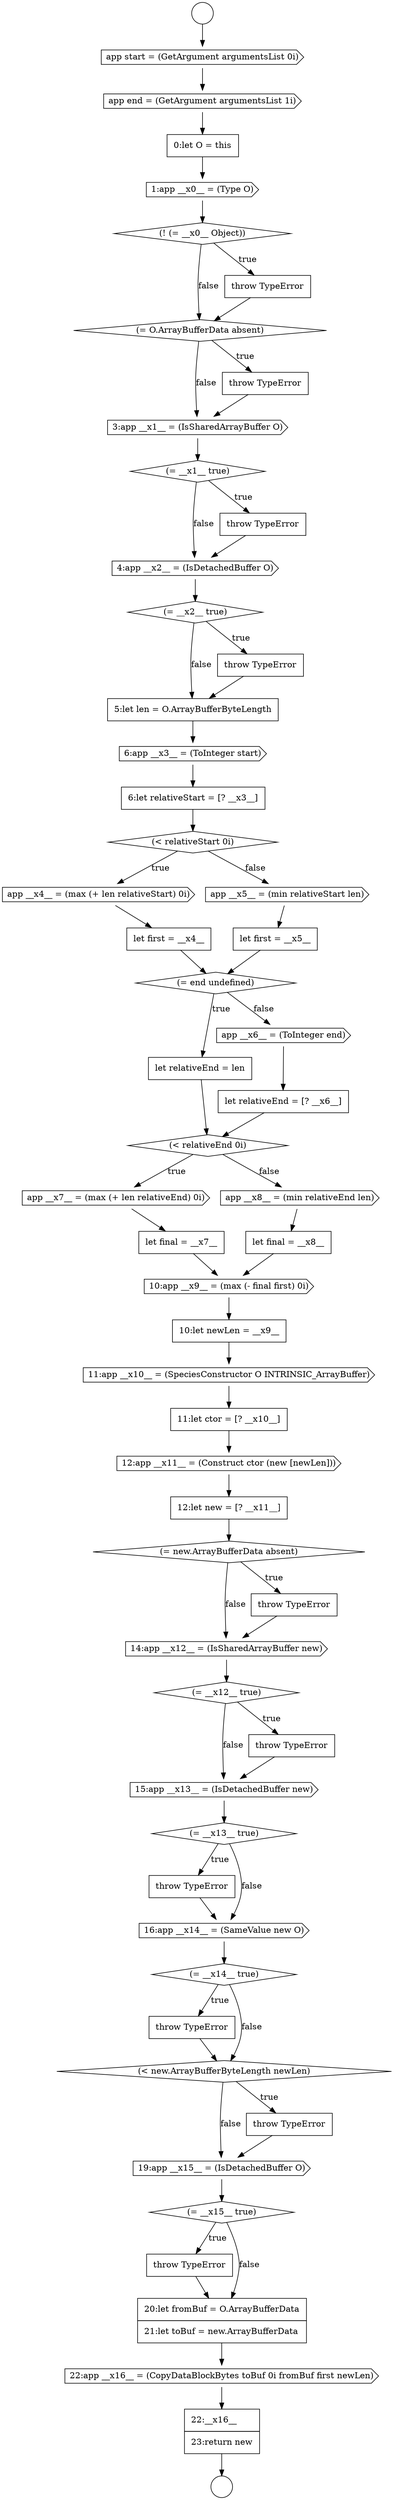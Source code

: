 digraph {
  node0 [shape=circle label=" " color="black" fillcolor="white" style=filled]
  node5 [shape=cds, label=<<font color="black">1:app __x0__ = (Type O)</font>> color="black" fillcolor="white" style=filled]
  node1 [shape=circle label=" " color="black" fillcolor="white" style=filled]
  node6 [shape=diamond, label=<<font color="black">(! (= __x0__ Object))</font>> color="black" fillcolor="white" style=filled]
  node2 [shape=cds, label=<<font color="black">app start = (GetArgument argumentsList 0i)</font>> color="black" fillcolor="white" style=filled]
  node8 [shape=diamond, label=<<font color="black">(= O.ArrayBufferData absent)</font>> color="black" fillcolor="white" style=filled]
  node4 [shape=none, margin=0, label=<<font color="black">
    <table border="0" cellborder="1" cellspacing="0" cellpadding="10">
      <tr><td align="left">0:let O = this</td></tr>
    </table>
  </font>> color="black" fillcolor="white" style=filled]
  node10 [shape=cds, label=<<font color="black">3:app __x1__ = (IsSharedArrayBuffer O)</font>> color="black" fillcolor="white" style=filled]
  node56 [shape=cds, label=<<font color="black">22:app __x16__ = (CopyDataBlockBytes toBuf 0i fromBuf first newLen)</font>> color="black" fillcolor="white" style=filled]
  node42 [shape=diamond, label=<<font color="black">(= __x12__ true)</font>> color="black" fillcolor="white" style=filled]
  node24 [shape=diamond, label=<<font color="black">(= end undefined)</font>> color="black" fillcolor="white" style=filled]
  node37 [shape=cds, label=<<font color="black">12:app __x11__ = (Construct ctor (new [newLen]))</font>> color="black" fillcolor="white" style=filled]
  node25 [shape=none, margin=0, label=<<font color="black">
    <table border="0" cellborder="1" cellspacing="0" cellpadding="10">
      <tr><td align="left">let relativeEnd = len</td></tr>
    </table>
  </font>> color="black" fillcolor="white" style=filled]
  node52 [shape=cds, label=<<font color="black">19:app __x15__ = (IsDetachedBuffer O)</font>> color="black" fillcolor="white" style=filled]
  node14 [shape=diamond, label=<<font color="black">(= __x2__ true)</font>> color="black" fillcolor="white" style=filled]
  node20 [shape=cds, label=<<font color="black">app __x4__ = (max (+ len relativeStart) 0i)</font>> color="black" fillcolor="white" style=filled]
  node46 [shape=none, margin=0, label=<<font color="black">
    <table border="0" cellborder="1" cellspacing="0" cellpadding="10">
      <tr><td align="left">throw TypeError</td></tr>
    </table>
  </font>> color="black" fillcolor="white" style=filled]
  node57 [shape=none, margin=0, label=<<font color="black">
    <table border="0" cellborder="1" cellspacing="0" cellpadding="10">
      <tr><td align="left">22:__x16__</td></tr>
      <tr><td align="left">23:return new</td></tr>
    </table>
  </font>> color="black" fillcolor="white" style=filled]
  node29 [shape=cds, label=<<font color="black">app __x7__ = (max (+ len relativeEnd) 0i)</font>> color="black" fillcolor="white" style=filled]
  node21 [shape=none, margin=0, label=<<font color="black">
    <table border="0" cellborder="1" cellspacing="0" cellpadding="10">
      <tr><td align="left">let first = __x4__</td></tr>
    </table>
  </font>> color="black" fillcolor="white" style=filled]
  node33 [shape=cds, label=<<font color="black">10:app __x9__ = (max (- final first) 0i)</font>> color="black" fillcolor="white" style=filled]
  node28 [shape=diamond, label=<<font color="black">(&lt; relativeEnd 0i)</font>> color="black" fillcolor="white" style=filled]
  node38 [shape=none, margin=0, label=<<font color="black">
    <table border="0" cellborder="1" cellspacing="0" cellpadding="10">
      <tr><td align="left">12:let new = [? __x11__]</td></tr>
    </table>
  </font>> color="black" fillcolor="white" style=filled]
  node9 [shape=none, margin=0, label=<<font color="black">
    <table border="0" cellborder="1" cellspacing="0" cellpadding="10">
      <tr><td align="left">throw TypeError</td></tr>
    </table>
  </font>> color="black" fillcolor="white" style=filled]
  node53 [shape=diamond, label=<<font color="black">(= __x15__ true)</font>> color="black" fillcolor="white" style=filled]
  node13 [shape=cds, label=<<font color="black">4:app __x2__ = (IsDetachedBuffer O)</font>> color="black" fillcolor="white" style=filled]
  node41 [shape=cds, label=<<font color="black">14:app __x12__ = (IsSharedArrayBuffer new)</font>> color="black" fillcolor="white" style=filled]
  node45 [shape=diamond, label=<<font color="black">(= __x13__ true)</font>> color="black" fillcolor="white" style=filled]
  node17 [shape=cds, label=<<font color="black">6:app __x3__ = (ToInteger start)</font>> color="black" fillcolor="white" style=filled]
  node32 [shape=none, margin=0, label=<<font color="black">
    <table border="0" cellborder="1" cellspacing="0" cellpadding="10">
      <tr><td align="left">let final = __x8__</td></tr>
    </table>
  </font>> color="black" fillcolor="white" style=filled]
  node34 [shape=none, margin=0, label=<<font color="black">
    <table border="0" cellborder="1" cellspacing="0" cellpadding="10">
      <tr><td align="left">10:let newLen = __x9__</td></tr>
    </table>
  </font>> color="black" fillcolor="white" style=filled]
  node22 [shape=cds, label=<<font color="black">app __x5__ = (min relativeStart len)</font>> color="black" fillcolor="white" style=filled]
  node44 [shape=cds, label=<<font color="black">15:app __x13__ = (IsDetachedBuffer new)</font>> color="black" fillcolor="white" style=filled]
  node27 [shape=none, margin=0, label=<<font color="black">
    <table border="0" cellborder="1" cellspacing="0" cellpadding="10">
      <tr><td align="left">let relativeEnd = [? __x6__]</td></tr>
    </table>
  </font>> color="black" fillcolor="white" style=filled]
  node12 [shape=none, margin=0, label=<<font color="black">
    <table border="0" cellborder="1" cellspacing="0" cellpadding="10">
      <tr><td align="left">throw TypeError</td></tr>
    </table>
  </font>> color="black" fillcolor="white" style=filled]
  node54 [shape=none, margin=0, label=<<font color="black">
    <table border="0" cellborder="1" cellspacing="0" cellpadding="10">
      <tr><td align="left">throw TypeError</td></tr>
    </table>
  </font>> color="black" fillcolor="white" style=filled]
  node49 [shape=none, margin=0, label=<<font color="black">
    <table border="0" cellborder="1" cellspacing="0" cellpadding="10">
      <tr><td align="left">throw TypeError</td></tr>
    </table>
  </font>> color="black" fillcolor="white" style=filled]
  node7 [shape=none, margin=0, label=<<font color="black">
    <table border="0" cellborder="1" cellspacing="0" cellpadding="10">
      <tr><td align="left">throw TypeError</td></tr>
    </table>
  </font>> color="black" fillcolor="white" style=filled]
  node39 [shape=diamond, label=<<font color="black">(= new.ArrayBufferData absent)</font>> color="black" fillcolor="white" style=filled]
  node3 [shape=cds, label=<<font color="black">app end = (GetArgument argumentsList 1i)</font>> color="black" fillcolor="white" style=filled]
  node35 [shape=cds, label=<<font color="black">11:app __x10__ = (SpeciesConstructor O INTRINSIC_ArrayBuffer)</font>> color="black" fillcolor="white" style=filled]
  node48 [shape=diamond, label=<<font color="black">(= __x14__ true)</font>> color="black" fillcolor="white" style=filled]
  node18 [shape=none, margin=0, label=<<font color="black">
    <table border="0" cellborder="1" cellspacing="0" cellpadding="10">
      <tr><td align="left">6:let relativeStart = [? __x3__]</td></tr>
    </table>
  </font>> color="black" fillcolor="white" style=filled]
  node50 [shape=diamond, label=<<font color="black">(&lt; new.ArrayBufferByteLength newLen)</font>> color="black" fillcolor="white" style=filled]
  node16 [shape=none, margin=0, label=<<font color="black">
    <table border="0" cellborder="1" cellspacing="0" cellpadding="10">
      <tr><td align="left">5:let len = O.ArrayBufferByteLength</td></tr>
    </table>
  </font>> color="black" fillcolor="white" style=filled]
  node31 [shape=cds, label=<<font color="black">app __x8__ = (min relativeEnd len)</font>> color="black" fillcolor="white" style=filled]
  node11 [shape=diamond, label=<<font color="black">(= __x1__ true)</font>> color="black" fillcolor="white" style=filled]
  node43 [shape=none, margin=0, label=<<font color="black">
    <table border="0" cellborder="1" cellspacing="0" cellpadding="10">
      <tr><td align="left">throw TypeError</td></tr>
    </table>
  </font>> color="black" fillcolor="white" style=filled]
  node40 [shape=none, margin=0, label=<<font color="black">
    <table border="0" cellborder="1" cellspacing="0" cellpadding="10">
      <tr><td align="left">throw TypeError</td></tr>
    </table>
  </font>> color="black" fillcolor="white" style=filled]
  node26 [shape=cds, label=<<font color="black">app __x6__ = (ToInteger end)</font>> color="black" fillcolor="white" style=filled]
  node55 [shape=none, margin=0, label=<<font color="black">
    <table border="0" cellborder="1" cellspacing="0" cellpadding="10">
      <tr><td align="left">20:let fromBuf = O.ArrayBufferData</td></tr>
      <tr><td align="left">21:let toBuf = new.ArrayBufferData</td></tr>
    </table>
  </font>> color="black" fillcolor="white" style=filled]
  node23 [shape=none, margin=0, label=<<font color="black">
    <table border="0" cellborder="1" cellspacing="0" cellpadding="10">
      <tr><td align="left">let first = __x5__</td></tr>
    </table>
  </font>> color="black" fillcolor="white" style=filled]
  node36 [shape=none, margin=0, label=<<font color="black">
    <table border="0" cellborder="1" cellspacing="0" cellpadding="10">
      <tr><td align="left">11:let ctor = [? __x10__]</td></tr>
    </table>
  </font>> color="black" fillcolor="white" style=filled]
  node30 [shape=none, margin=0, label=<<font color="black">
    <table border="0" cellborder="1" cellspacing="0" cellpadding="10">
      <tr><td align="left">let final = __x7__</td></tr>
    </table>
  </font>> color="black" fillcolor="white" style=filled]
  node51 [shape=none, margin=0, label=<<font color="black">
    <table border="0" cellborder="1" cellspacing="0" cellpadding="10">
      <tr><td align="left">throw TypeError</td></tr>
    </table>
  </font>> color="black" fillcolor="white" style=filled]
  node19 [shape=diamond, label=<<font color="black">(&lt; relativeStart 0i)</font>> color="black" fillcolor="white" style=filled]
  node47 [shape=cds, label=<<font color="black">16:app __x14__ = (SameValue new O)</font>> color="black" fillcolor="white" style=filled]
  node15 [shape=none, margin=0, label=<<font color="black">
    <table border="0" cellborder="1" cellspacing="0" cellpadding="10">
      <tr><td align="left">throw TypeError</td></tr>
    </table>
  </font>> color="black" fillcolor="white" style=filled]
  node29 -> node30 [ color="black"]
  node0 -> node2 [ color="black"]
  node26 -> node27 [ color="black"]
  node28 -> node29 [label=<<font color="black">true</font>> color="black"]
  node28 -> node31 [label=<<font color="black">false</font>> color="black"]
  node4 -> node5 [ color="black"]
  node51 -> node52 [ color="black"]
  node24 -> node25 [label=<<font color="black">true</font>> color="black"]
  node24 -> node26 [label=<<font color="black">false</font>> color="black"]
  node5 -> node6 [ color="black"]
  node3 -> node4 [ color="black"]
  node6 -> node7 [label=<<font color="black">true</font>> color="black"]
  node6 -> node8 [label=<<font color="black">false</font>> color="black"]
  node25 -> node28 [ color="black"]
  node7 -> node8 [ color="black"]
  node54 -> node55 [ color="black"]
  node34 -> node35 [ color="black"]
  node18 -> node19 [ color="black"]
  node2 -> node3 [ color="black"]
  node15 -> node16 [ color="black"]
  node55 -> node56 [ color="black"]
  node30 -> node33 [ color="black"]
  node11 -> node12 [label=<<font color="black">true</font>> color="black"]
  node11 -> node13 [label=<<font color="black">false</font>> color="black"]
  node13 -> node14 [ color="black"]
  node35 -> node36 [ color="black"]
  node12 -> node13 [ color="black"]
  node53 -> node54 [label=<<font color="black">true</font>> color="black"]
  node53 -> node55 [label=<<font color="black">false</font>> color="black"]
  node36 -> node37 [ color="black"]
  node52 -> node53 [ color="black"]
  node22 -> node23 [ color="black"]
  node43 -> node44 [ color="black"]
  node9 -> node10 [ color="black"]
  node44 -> node45 [ color="black"]
  node27 -> node28 [ color="black"]
  node37 -> node38 [ color="black"]
  node19 -> node20 [label=<<font color="black">true</font>> color="black"]
  node19 -> node22 [label=<<font color="black">false</font>> color="black"]
  node57 -> node1 [ color="black"]
  node50 -> node51 [label=<<font color="black">true</font>> color="black"]
  node50 -> node52 [label=<<font color="black">false</font>> color="black"]
  node23 -> node24 [ color="black"]
  node31 -> node32 [ color="black"]
  node40 -> node41 [ color="black"]
  node48 -> node49 [label=<<font color="black">true</font>> color="black"]
  node48 -> node50 [label=<<font color="black">false</font>> color="black"]
  node10 -> node11 [ color="black"]
  node42 -> node43 [label=<<font color="black">true</font>> color="black"]
  node42 -> node44 [label=<<font color="black">false</font>> color="black"]
  node47 -> node48 [ color="black"]
  node20 -> node21 [ color="black"]
  node56 -> node57 [ color="black"]
  node21 -> node24 [ color="black"]
  node16 -> node17 [ color="black"]
  node46 -> node47 [ color="black"]
  node49 -> node50 [ color="black"]
  node8 -> node9 [label=<<font color="black">true</font>> color="black"]
  node8 -> node10 [label=<<font color="black">false</font>> color="black"]
  node38 -> node39 [ color="black"]
  node39 -> node40 [label=<<font color="black">true</font>> color="black"]
  node39 -> node41 [label=<<font color="black">false</font>> color="black"]
  node32 -> node33 [ color="black"]
  node17 -> node18 [ color="black"]
  node33 -> node34 [ color="black"]
  node45 -> node46 [label=<<font color="black">true</font>> color="black"]
  node45 -> node47 [label=<<font color="black">false</font>> color="black"]
  node14 -> node15 [label=<<font color="black">true</font>> color="black"]
  node14 -> node16 [label=<<font color="black">false</font>> color="black"]
  node41 -> node42 [ color="black"]
}
